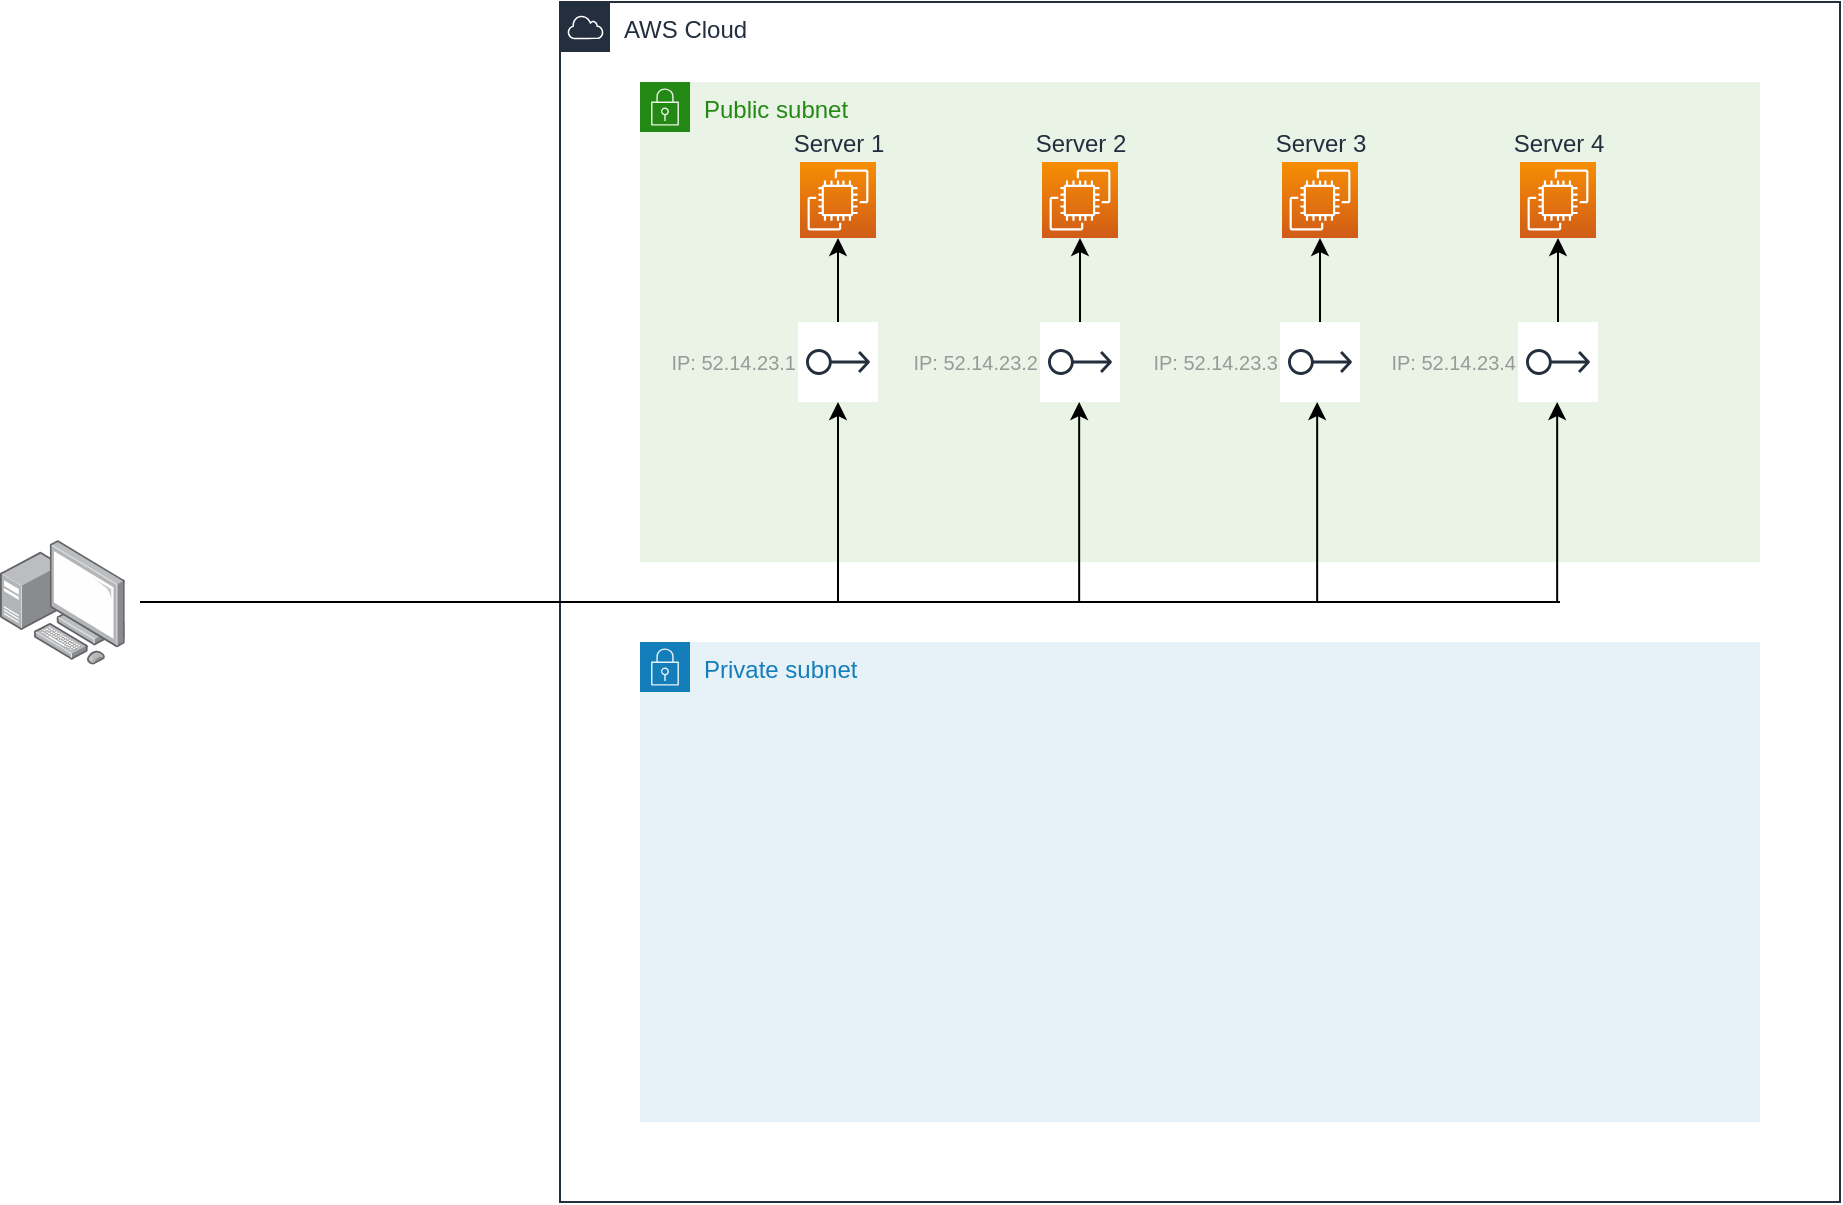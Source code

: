 <mxfile version="14.5.6" type="github" pages="2">
  <diagram id="i81SZt1gW0zz2mnZzYy8" name="01-insecure">
    <mxGraphModel dx="2254" dy="1134" grid="1" gridSize="10" guides="1" tooltips="1" connect="1" arrows="1" fold="1" page="1" pageScale="1" pageWidth="1100" pageHeight="850" math="0" shadow="0">
      <root>
        <mxCell id="0" />
        <mxCell id="1" parent="0" />
        <mxCell id="g80w_V8hiLejYrdxfZdK-36" value="AWS Cloud" style="points=[[0,0],[0.25,0],[0.5,0],[0.75,0],[1,0],[1,0.25],[1,0.5],[1,0.75],[1,1],[0.75,1],[0.5,1],[0.25,1],[0,1],[0,0.75],[0,0.5],[0,0.25]];outlineConnect=0;gradientColor=none;html=1;whiteSpace=wrap;fontSize=12;fontStyle=0;shape=mxgraph.aws4.group;grIcon=mxgraph.aws4.group_aws_cloud;strokeColor=#232F3E;fillColor=none;verticalAlign=top;align=left;spacingLeft=30;fontColor=#232F3E;dashed=0;" vertex="1" parent="1">
          <mxGeometry x="360" y="200" width="640" height="600" as="geometry" />
        </mxCell>
        <mxCell id="g80w_V8hiLejYrdxfZdK-3" value="Public subnet" style="points=[[0,0],[0.25,0],[0.5,0],[0.75,0],[1,0],[1,0.25],[1,0.5],[1,0.75],[1,1],[0.75,1],[0.5,1],[0.25,1],[0,1],[0,0.75],[0,0.5],[0,0.25]];outlineConnect=0;gradientColor=none;html=1;whiteSpace=wrap;fontSize=12;fontStyle=0;shape=mxgraph.aws4.group;grIcon=mxgraph.aws4.group_security_group;grStroke=0;strokeColor=#248814;fillColor=#E9F3E6;verticalAlign=top;align=left;spacingLeft=30;fontColor=#248814;dashed=0;" vertex="1" parent="1">
          <mxGeometry x="400" y="240" width="560" height="240" as="geometry" />
        </mxCell>
        <mxCell id="g80w_V8hiLejYrdxfZdK-1" value="Server 1" style="points=[[0,0,0],[0.25,0,0],[0.5,0,0],[0.75,0,0],[1,0,0],[0,1,0],[0.25,1,0],[0.5,1,0],[0.75,1,0],[1,1,0],[0,0.25,0],[0,0.5,0],[0,0.75,0],[1,0.25,0],[1,0.5,0],[1,0.75,0]];outlineConnect=0;fontColor=#232F3E;gradientColor=#F78E04;gradientDirection=north;fillColor=#D05C17;strokeColor=#ffffff;dashed=0;verticalLabelPosition=top;verticalAlign=bottom;align=center;html=1;fontSize=12;fontStyle=0;aspect=fixed;shape=mxgraph.aws4.resourceIcon;resIcon=mxgraph.aws4.ec2;labelPosition=center;" vertex="1" parent="1">
          <mxGeometry x="480" y="280" width="38" height="38" as="geometry" />
        </mxCell>
        <mxCell id="g80w_V8hiLejYrdxfZdK-26" style="edgeStyle=orthogonalEdgeStyle;rounded=0;orthogonalLoop=1;jettySize=auto;html=1;" edge="1" parent="1" source="g80w_V8hiLejYrdxfZdK-5" target="g80w_V8hiLejYrdxfZdK-1">
          <mxGeometry relative="1" as="geometry" />
        </mxCell>
        <mxCell id="g80w_V8hiLejYrdxfZdK-32" style="edgeStyle=orthogonalEdgeStyle;rounded=0;orthogonalLoop=1;jettySize=auto;html=1;endArrow=none;endFill=0;startArrow=classic;startFill=1;" edge="1" parent="1" source="g80w_V8hiLejYrdxfZdK-5">
          <mxGeometry relative="1" as="geometry">
            <mxPoint x="499" y="500" as="targetPoint" />
          </mxGeometry>
        </mxCell>
        <mxCell id="g80w_V8hiLejYrdxfZdK-2" value="Private subnet" style="points=[[0,0],[0.25,0],[0.5,0],[0.75,0],[1,0],[1,0.25],[1,0.5],[1,0.75],[1,1],[0.75,1],[0.5,1],[0.25,1],[0,1],[0,0.75],[0,0.5],[0,0.25]];outlineConnect=0;gradientColor=none;html=1;whiteSpace=wrap;fontSize=12;fontStyle=0;shape=mxgraph.aws4.group;grIcon=mxgraph.aws4.group_security_group;grStroke=0;strokeColor=#147EBA;fillColor=#E6F2F8;verticalAlign=top;align=left;spacingLeft=30;fontColor=#147EBA;dashed=0;" vertex="1" parent="1">
          <mxGeometry x="400" y="520" width="560" height="240" as="geometry" />
        </mxCell>
        <mxCell id="g80w_V8hiLejYrdxfZdK-6" value="Server 2" style="points=[[0,0,0],[0.25,0,0],[0.5,0,0],[0.75,0,0],[1,0,0],[0,1,0],[0.25,1,0],[0.5,1,0],[0.75,1,0],[1,1,0],[0,0.25,0],[0,0.5,0],[0,0.75,0],[1,0.25,0],[1,0.5,0],[1,0.75,0]];outlineConnect=0;fontColor=#232F3E;gradientColor=#F78E04;gradientDirection=north;fillColor=#D05C17;strokeColor=#ffffff;dashed=0;verticalLabelPosition=top;verticalAlign=bottom;align=center;html=1;fontSize=12;fontStyle=0;aspect=fixed;shape=mxgraph.aws4.resourceIcon;resIcon=mxgraph.aws4.ec2;labelPosition=center;" vertex="1" parent="1">
          <mxGeometry x="601" y="280" width="38" height="38" as="geometry" />
        </mxCell>
        <mxCell id="g80w_V8hiLejYrdxfZdK-7" value="Server 3" style="points=[[0,0,0],[0.25,0,0],[0.5,0,0],[0.75,0,0],[1,0,0],[0,1,0],[0.25,1,0],[0.5,1,0],[0.75,1,0],[1,1,0],[0,0.25,0],[0,0.5,0],[0,0.75,0],[1,0.25,0],[1,0.5,0],[1,0.75,0]];outlineConnect=0;fontColor=#232F3E;gradientColor=#F78E04;gradientDirection=north;fillColor=#D05C17;strokeColor=#ffffff;dashed=0;verticalLabelPosition=top;verticalAlign=bottom;align=center;html=1;fontSize=12;fontStyle=0;aspect=fixed;shape=mxgraph.aws4.resourceIcon;resIcon=mxgraph.aws4.ec2;labelPosition=center;" vertex="1" parent="1">
          <mxGeometry x="721" y="280" width="38" height="38" as="geometry" />
        </mxCell>
        <mxCell id="g80w_V8hiLejYrdxfZdK-8" value="Server 4" style="points=[[0,0,0],[0.25,0,0],[0.5,0,0],[0.75,0,0],[1,0,0],[0,1,0],[0.25,1,0],[0.5,1,0],[0.75,1,0],[1,1,0],[0,0.25,0],[0,0.5,0],[0,0.75,0],[1,0.25,0],[1,0.5,0],[1,0.75,0]];outlineConnect=0;fontColor=#232F3E;gradientColor=#F78E04;gradientDirection=north;fillColor=#D05C17;strokeColor=#ffffff;dashed=0;verticalLabelPosition=top;verticalAlign=bottom;align=center;html=1;fontSize=12;fontStyle=0;aspect=fixed;shape=mxgraph.aws4.resourceIcon;resIcon=mxgraph.aws4.ec2;labelPosition=center;" vertex="1" parent="1">
          <mxGeometry x="840" y="280" width="38" height="38" as="geometry" />
        </mxCell>
        <mxCell id="g80w_V8hiLejYrdxfZdK-23" style="edgeStyle=orthogonalEdgeStyle;rounded=0;orthogonalLoop=1;jettySize=auto;html=1;" edge="1" parent="1" source="g80w_V8hiLejYrdxfZdK-11" target="g80w_V8hiLejYrdxfZdK-6">
          <mxGeometry relative="1" as="geometry" />
        </mxCell>
        <mxCell id="g80w_V8hiLejYrdxfZdK-25" style="edgeStyle=orthogonalEdgeStyle;rounded=0;orthogonalLoop=1;jettySize=auto;html=1;entryX=0.5;entryY=1;entryDx=0;entryDy=0;entryPerimeter=0;" edge="1" parent="1" source="g80w_V8hiLejYrdxfZdK-12" target="g80w_V8hiLejYrdxfZdK-8">
          <mxGeometry relative="1" as="geometry" />
        </mxCell>
        <mxCell id="g80w_V8hiLejYrdxfZdK-24" style="edgeStyle=orthogonalEdgeStyle;rounded=0;orthogonalLoop=1;jettySize=auto;html=1;" edge="1" parent="1" source="g80w_V8hiLejYrdxfZdK-13" target="g80w_V8hiLejYrdxfZdK-7">
          <mxGeometry relative="1" as="geometry" />
        </mxCell>
        <mxCell id="g80w_V8hiLejYrdxfZdK-18" value="" style="points=[];aspect=fixed;html=1;align=center;shadow=0;dashed=0;image;image=img/lib/allied_telesis/computer_and_terminals/Personal_Computer_with_Server.svg;" vertex="1" parent="1">
          <mxGeometry x="80" y="469" width="62.4" height="62.4" as="geometry" />
        </mxCell>
        <mxCell id="g80w_V8hiLejYrdxfZdK-28" value="" style="endArrow=none;html=1;" edge="1" parent="1">
          <mxGeometry width="50" height="50" relative="1" as="geometry">
            <mxPoint x="860" y="500" as="sourcePoint" />
            <mxPoint x="150" y="500" as="targetPoint" />
          </mxGeometry>
        </mxCell>
        <mxCell id="g80w_V8hiLejYrdxfZdK-33" style="edgeStyle=orthogonalEdgeStyle;rounded=0;orthogonalLoop=1;jettySize=auto;html=1;endArrow=none;endFill=0;startArrow=classic;startFill=1;" edge="1" parent="1">
          <mxGeometry relative="1" as="geometry">
            <mxPoint x="619.58" y="500" as="targetPoint" />
            <mxPoint x="619.58" y="400" as="sourcePoint" />
          </mxGeometry>
        </mxCell>
        <mxCell id="g80w_V8hiLejYrdxfZdK-34" style="edgeStyle=orthogonalEdgeStyle;rounded=0;orthogonalLoop=1;jettySize=auto;html=1;endArrow=none;endFill=0;startArrow=classic;startFill=1;" edge="1" parent="1">
          <mxGeometry relative="1" as="geometry">
            <mxPoint x="738.58" y="500" as="targetPoint" />
            <mxPoint x="738.58" y="400" as="sourcePoint" />
          </mxGeometry>
        </mxCell>
        <mxCell id="g80w_V8hiLejYrdxfZdK-35" style="edgeStyle=orthogonalEdgeStyle;rounded=0;orthogonalLoop=1;jettySize=auto;html=1;endArrow=none;endFill=0;startArrow=classic;startFill=1;" edge="1" parent="1">
          <mxGeometry relative="1" as="geometry">
            <mxPoint x="858.58" y="500" as="targetPoint" />
            <mxPoint x="858.58" y="400" as="sourcePoint" />
          </mxGeometry>
        </mxCell>
        <mxCell id="g80w_V8hiLejYrdxfZdK-5" value="IP: 52.14.23.1" style="outlineConnect=0;gradientColor=none;strokeColor=#232F3E;fillColor=#ffffff;dashed=0;verticalLabelPosition=middle;verticalAlign=middle;align=right;html=1;fontSize=10;fontStyle=0;aspect=fixed;shape=mxgraph.aws4.resourceIcon;resIcon=mxgraph.aws4.elastic_ip_address;fontColor=#999999;labelPosition=left;" vertex="1" parent="1">
          <mxGeometry x="479" y="360" width="40" height="40" as="geometry" />
        </mxCell>
        <mxCell id="g80w_V8hiLejYrdxfZdK-11" value="IP: 52.14.23.2" style="outlineConnect=0;gradientColor=none;strokeColor=#232F3E;fillColor=#ffffff;dashed=0;verticalLabelPosition=middle;verticalAlign=middle;align=right;html=1;fontSize=10;fontStyle=0;aspect=fixed;shape=mxgraph.aws4.resourceIcon;resIcon=mxgraph.aws4.elastic_ip_address;fontColor=#999999;labelPosition=left;" vertex="1" parent="1">
          <mxGeometry x="600" y="360" width="40" height="40" as="geometry" />
        </mxCell>
        <mxCell id="g80w_V8hiLejYrdxfZdK-12" value="IP: 52.14.23.4" style="outlineConnect=0;gradientColor=none;strokeColor=#232F3E;fillColor=#ffffff;dashed=0;verticalLabelPosition=middle;verticalAlign=middle;align=right;html=1;fontSize=10;fontStyle=0;aspect=fixed;shape=mxgraph.aws4.resourceIcon;resIcon=mxgraph.aws4.elastic_ip_address;fontColor=#999999;labelPosition=left;" vertex="1" parent="1">
          <mxGeometry x="839" y="360" width="40" height="40" as="geometry" />
        </mxCell>
        <mxCell id="g80w_V8hiLejYrdxfZdK-13" value="IP: 52.14.23.3" style="outlineConnect=0;gradientColor=none;strokeColor=#232F3E;fillColor=#ffffff;dashed=0;verticalLabelPosition=middle;verticalAlign=middle;align=right;html=1;fontSize=10;fontStyle=0;aspect=fixed;shape=mxgraph.aws4.resourceIcon;resIcon=mxgraph.aws4.elastic_ip_address;fontColor=#999999;labelPosition=left;" vertex="1" parent="1">
          <mxGeometry x="720" y="360" width="40" height="40" as="geometry" />
        </mxCell>
      </root>
    </mxGraphModel>
  </diagram>
  <diagram name="02-bastion-public-subnet" id="hQwlCso6szpprCGJYPE1">
    <mxGraphModel dx="1855" dy="973" grid="1" gridSize="10" guides="1" tooltips="1" connect="1" arrows="1" fold="1" page="1" pageScale="1" pageWidth="1100" pageHeight="850" math="0" shadow="0">
      <root>
        <mxCell id="RjcFv7_UHUqGH6PPX5Wa-0" />
        <mxCell id="RjcFv7_UHUqGH6PPX5Wa-1" parent="RjcFv7_UHUqGH6PPX5Wa-0" />
        <mxCell id="RjcFv7_UHUqGH6PPX5Wa-2" value="AWS Cloud" style="points=[[0,0],[0.25,0],[0.5,0],[0.75,0],[1,0],[1,0.25],[1,0.5],[1,0.75],[1,1],[0.75,1],[0.5,1],[0.25,1],[0,1],[0,0.75],[0,0.5],[0,0.25]];outlineConnect=0;gradientColor=none;html=1;whiteSpace=wrap;fontSize=12;fontStyle=0;shape=mxgraph.aws4.group;grIcon=mxgraph.aws4.group_aws_cloud;strokeColor=#232F3E;fillColor=none;verticalAlign=top;align=left;spacingLeft=30;fontColor=#232F3E;dashed=0;" vertex="1" parent="RjcFv7_UHUqGH6PPX5Wa-1">
          <mxGeometry x="360" y="200" width="640" height="600" as="geometry" />
        </mxCell>
        <mxCell id="RjcFv7_UHUqGH6PPX5Wa-3" value="Public subnet" style="points=[[0,0],[0.25,0],[0.5,0],[0.75,0],[1,0],[1,0.25],[1,0.5],[1,0.75],[1,1],[0.75,1],[0.5,1],[0.25,1],[0,1],[0,0.75],[0,0.5],[0,0.25]];outlineConnect=0;gradientColor=none;html=1;whiteSpace=wrap;fontSize=12;fontStyle=0;shape=mxgraph.aws4.group;grIcon=mxgraph.aws4.group_security_group;grStroke=0;strokeColor=#248814;fillColor=#E9F3E6;verticalAlign=top;align=left;spacingLeft=30;fontColor=#248814;dashed=0;" vertex="1" parent="RjcFv7_UHUqGH6PPX5Wa-1">
          <mxGeometry x="400" y="240" width="560" height="240" as="geometry" />
        </mxCell>
        <mxCell id="RjcFv7_UHUqGH6PPX5Wa-4" value="Server 1" style="points=[[0,0,0],[0.25,0,0],[0.5,0,0],[0.75,0,0],[1,0,0],[0,1,0],[0.25,1,0],[0.5,1,0],[0.75,1,0],[1,1,0],[0,0.25,0],[0,0.5,0],[0,0.75,0],[1,0.25,0],[1,0.5,0],[1,0.75,0]];outlineConnect=0;fontColor=#232F3E;gradientColor=#F78E04;gradientDirection=north;fillColor=#D05C17;strokeColor=#ffffff;dashed=0;verticalLabelPosition=top;verticalAlign=bottom;align=center;html=1;fontSize=12;fontStyle=0;aspect=fixed;shape=mxgraph.aws4.resourceIcon;resIcon=mxgraph.aws4.ec2;labelPosition=center;" vertex="1" parent="RjcFv7_UHUqGH6PPX5Wa-1">
          <mxGeometry x="480" y="280" width="38" height="38" as="geometry" />
        </mxCell>
        <mxCell id="RjcFv7_UHUqGH6PPX5Wa-7" value="Private subnet" style="points=[[0,0],[0.25,0],[0.5,0],[0.75,0],[1,0],[1,0.25],[1,0.5],[1,0.75],[1,1],[0.75,1],[0.5,1],[0.25,1],[0,1],[0,0.75],[0,0.5],[0,0.25]];outlineConnect=0;gradientColor=none;html=1;whiteSpace=wrap;fontSize=12;fontStyle=0;shape=mxgraph.aws4.group;grIcon=mxgraph.aws4.group_security_group;grStroke=0;strokeColor=#147EBA;fillColor=#E6F2F8;verticalAlign=top;align=left;spacingLeft=30;fontColor=#147EBA;dashed=0;" vertex="1" parent="RjcFv7_UHUqGH6PPX5Wa-1">
          <mxGeometry x="400" y="520" width="560" height="240" as="geometry" />
        </mxCell>
        <mxCell id="RjcFv7_UHUqGH6PPX5Wa-8" value="Server 2" style="points=[[0,0,0],[0.25,0,0],[0.5,0,0],[0.75,0,0],[1,0,0],[0,1,0],[0.25,1,0],[0.5,1,0],[0.75,1,0],[1,1,0],[0,0.25,0],[0,0.5,0],[0,0.75,0],[1,0.25,0],[1,0.5,0],[1,0.75,0]];outlineConnect=0;fontColor=#232F3E;gradientColor=#F78E04;gradientDirection=north;fillColor=#D05C17;strokeColor=#ffffff;dashed=0;verticalLabelPosition=top;verticalAlign=bottom;align=center;html=1;fontSize=12;fontStyle=0;aspect=fixed;shape=mxgraph.aws4.resourceIcon;resIcon=mxgraph.aws4.ec2;labelPosition=center;" vertex="1" parent="RjcFv7_UHUqGH6PPX5Wa-1">
          <mxGeometry x="601" y="280" width="38" height="38" as="geometry" />
        </mxCell>
        <mxCell id="RjcFv7_UHUqGH6PPX5Wa-9" value="Server 3" style="points=[[0,0,0],[0.25,0,0],[0.5,0,0],[0.75,0,0],[1,0,0],[0,1,0],[0.25,1,0],[0.5,1,0],[0.75,1,0],[1,1,0],[0,0.25,0],[0,0.5,0],[0,0.75,0],[1,0.25,0],[1,0.5,0],[1,0.75,0]];outlineConnect=0;fontColor=#232F3E;gradientColor=#F78E04;gradientDirection=north;fillColor=#D05C17;strokeColor=#ffffff;dashed=0;verticalLabelPosition=top;verticalAlign=bottom;align=center;html=1;fontSize=12;fontStyle=0;aspect=fixed;shape=mxgraph.aws4.resourceIcon;resIcon=mxgraph.aws4.ec2;labelPosition=center;" vertex="1" parent="RjcFv7_UHUqGH6PPX5Wa-1">
          <mxGeometry x="721" y="280" width="38" height="38" as="geometry" />
        </mxCell>
        <mxCell id="RjcFv7_UHUqGH6PPX5Wa-10" value="Server 4" style="points=[[0,0,0],[0.25,0,0],[0.5,0,0],[0.75,0,0],[1,0,0],[0,1,0],[0.25,1,0],[0.5,1,0],[0.75,1,0],[1,1,0],[0,0.25,0],[0,0.5,0],[0,0.75,0],[1,0.25,0],[1,0.5,0],[1,0.75,0]];outlineConnect=0;fontColor=#232F3E;gradientColor=#F78E04;gradientDirection=north;fillColor=#D05C17;strokeColor=#ffffff;dashed=0;verticalLabelPosition=top;verticalAlign=bottom;align=center;html=1;fontSize=12;fontStyle=0;aspect=fixed;shape=mxgraph.aws4.resourceIcon;resIcon=mxgraph.aws4.ec2;labelPosition=center;" vertex="1" parent="RjcFv7_UHUqGH6PPX5Wa-1">
          <mxGeometry x="840" y="280" width="38" height="38" as="geometry" />
        </mxCell>
        <mxCell id="RjcFv7_UHUqGH6PPX5Wa-14" value="" style="points=[];aspect=fixed;html=1;align=center;shadow=0;dashed=0;image;image=img/lib/allied_telesis/computer_and_terminals/Personal_Computer_with_Server.svg;" vertex="1" parent="RjcFv7_UHUqGH6PPX5Wa-1">
          <mxGeometry x="80" y="469" width="62.4" height="62.4" as="geometry" />
        </mxCell>
        <mxCell id="RjcFv7_UHUqGH6PPX5Wa-15" value="" style="endArrow=none;html=1;" edge="1" parent="RjcFv7_UHUqGH6PPX5Wa-1">
          <mxGeometry width="50" height="50" relative="1" as="geometry">
            <mxPoint x="680" y="500" as="sourcePoint" />
            <mxPoint x="150" y="500" as="targetPoint" />
          </mxGeometry>
        </mxCell>
        <mxCell id="RjcFv7_UHUqGH6PPX5Wa-16" style="edgeStyle=orthogonalEdgeStyle;rounded=0;orthogonalLoop=1;jettySize=auto;html=1;endArrow=none;endFill=0;startArrow=classic;startFill=1;" edge="1" parent="RjcFv7_UHUqGH6PPX5Wa-1" source="RjcFv7_UHUqGH6PPX5Wa-19">
          <mxGeometry relative="1" as="geometry">
            <mxPoint x="679.76" y="500" as="targetPoint" />
            <mxPoint x="679.76" y="400" as="sourcePoint" />
          </mxGeometry>
        </mxCell>
        <mxCell id="brzOQaBOKckp0TVO3Fvn-2" style="edgeStyle=orthogonalEdgeStyle;rounded=0;orthogonalLoop=1;jettySize=auto;html=1;startArrow=none;startFill=0;endArrow=classic;endFill=1;strokeColor=#000000;fontSize=10;fontColor=#999999;" edge="1" parent="RjcFv7_UHUqGH6PPX5Wa-1" source="brzOQaBOKckp0TVO3Fvn-0" target="RjcFv7_UHUqGH6PPX5Wa-4">
          <mxGeometry relative="1" as="geometry" />
        </mxCell>
        <mxCell id="brzOQaBOKckp0TVO3Fvn-3" style="edgeStyle=orthogonalEdgeStyle;rounded=0;orthogonalLoop=1;jettySize=auto;html=1;startArrow=none;startFill=0;endArrow=classic;endFill=1;strokeColor=#000000;fontSize=10;fontColor=#999999;" edge="1" parent="RjcFv7_UHUqGH6PPX5Wa-1" source="brzOQaBOKckp0TVO3Fvn-0" target="RjcFv7_UHUqGH6PPX5Wa-8">
          <mxGeometry relative="1" as="geometry" />
        </mxCell>
        <mxCell id="brzOQaBOKckp0TVO3Fvn-4" style="edgeStyle=orthogonalEdgeStyle;rounded=0;orthogonalLoop=1;jettySize=auto;html=1;entryX=0.5;entryY=1;entryDx=0;entryDy=0;entryPerimeter=0;startArrow=none;startFill=0;endArrow=classic;endFill=1;strokeColor=#000000;fontSize=10;fontColor=#999999;" edge="1" parent="RjcFv7_UHUqGH6PPX5Wa-1" source="brzOQaBOKckp0TVO3Fvn-0" target="RjcFv7_UHUqGH6PPX5Wa-9">
          <mxGeometry relative="1" as="geometry" />
        </mxCell>
        <mxCell id="brzOQaBOKckp0TVO3Fvn-5" style="edgeStyle=orthogonalEdgeStyle;rounded=0;orthogonalLoop=1;jettySize=auto;html=1;entryX=0.5;entryY=1;entryDx=0;entryDy=0;entryPerimeter=0;startArrow=none;startFill=0;endArrow=classic;endFill=1;strokeColor=#000000;fontSize=10;fontColor=#999999;" edge="1" parent="RjcFv7_UHUqGH6PPX5Wa-1" source="brzOQaBOKckp0TVO3Fvn-0" target="RjcFv7_UHUqGH6PPX5Wa-10">
          <mxGeometry relative="1" as="geometry" />
        </mxCell>
        <mxCell id="brzOQaBOKckp0TVO3Fvn-0" value="Bastion Server" style="points=[[0,0,0],[0.25,0,0],[0.5,0,0],[0.75,0,0],[1,0,0],[0,1,0],[0.25,1,0],[0.5,1,0],[0.75,1,0],[1,1,0],[0,0.25,0],[0,0.5,0],[0,0.75,0],[1,0.25,0],[1,0.5,0],[1,0.75,0]];outlineConnect=0;fontColor=#232F3E;gradientColor=#F78E04;gradientDirection=north;fillColor=#D05C17;strokeColor=#ffffff;dashed=0;verticalLabelPosition=top;verticalAlign=bottom;align=center;html=1;fontSize=12;fontStyle=0;aspect=fixed;shape=mxgraph.aws4.resourceIcon;resIcon=mxgraph.aws4.ec2;labelPosition=center;" vertex="1" parent="RjcFv7_UHUqGH6PPX5Wa-1">
          <mxGeometry x="662" y="360" width="38" height="38" as="geometry" />
        </mxCell>
        <mxCell id="RjcFv7_UHUqGH6PPX5Wa-19" value="IP: 52.14.23.5" style="outlineConnect=0;gradientColor=none;strokeColor=#232F3E;fillColor=#ffffff;dashed=0;verticalLabelPosition=middle;verticalAlign=middle;align=right;html=1;fontSize=10;fontStyle=0;aspect=fixed;shape=mxgraph.aws4.resourceIcon;resIcon=mxgraph.aws4.elastic_ip_address;fontColor=#999999;labelPosition=left;" vertex="1" parent="RjcFv7_UHUqGH6PPX5Wa-1">
          <mxGeometry x="660" y="425" width="40" height="40" as="geometry" />
        </mxCell>
        <mxCell id="brzOQaBOKckp0TVO3Fvn-1" style="edgeStyle=orthogonalEdgeStyle;rounded=0;orthogonalLoop=1;jettySize=auto;html=1;endArrow=none;endFill=0;startArrow=classic;startFill=1;" edge="1" parent="RjcFv7_UHUqGH6PPX5Wa-1" target="RjcFv7_UHUqGH6PPX5Wa-19">
          <mxGeometry relative="1" as="geometry">
            <mxPoint x="679.76" y="500" as="targetPoint" />
            <mxPoint x="679.76" y="400" as="sourcePoint" />
          </mxGeometry>
        </mxCell>
      </root>
    </mxGraphModel>
  </diagram>
</mxfile>
